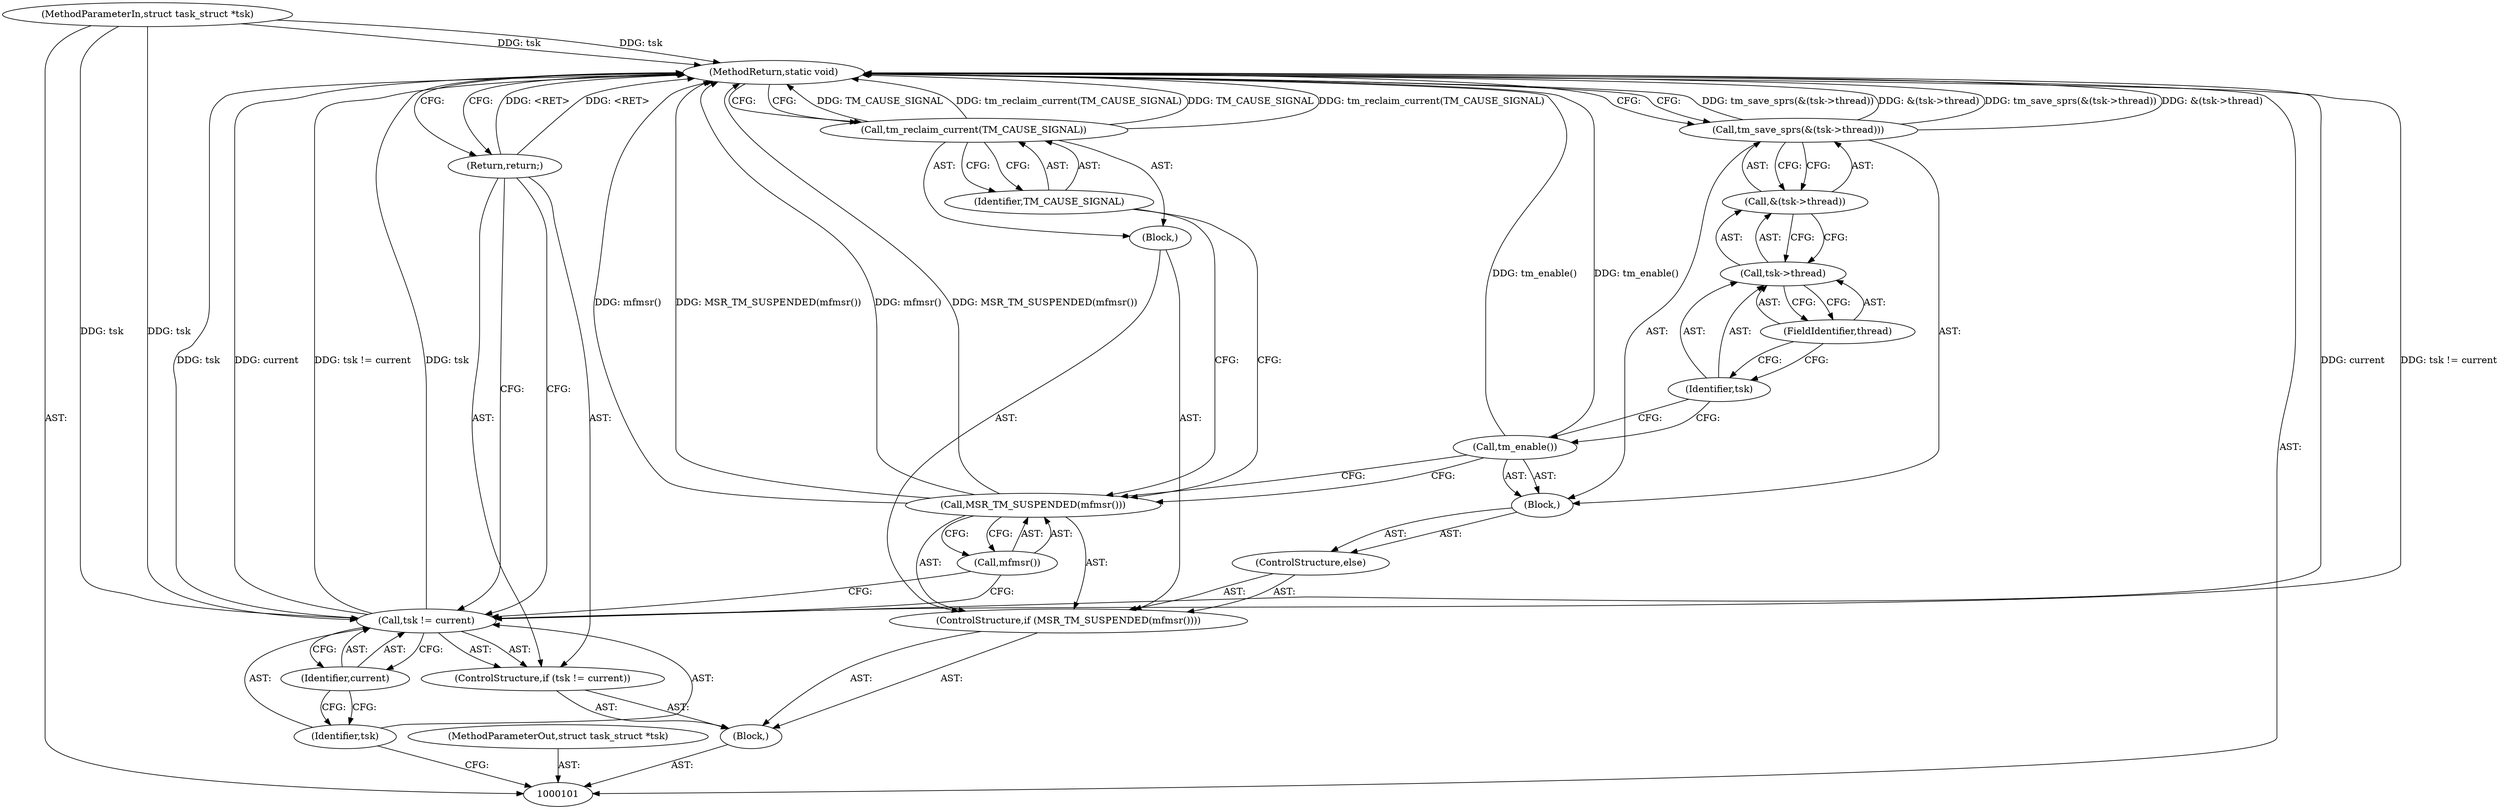 digraph "1_linux_c1fa0768a8713b135848f78fd43ffc208d8ded70" {
"1000123" [label="(MethodReturn,static void)"];
"1000102" [label="(MethodParameterIn,struct task_struct *tsk)"];
"1000161" [label="(MethodParameterOut,struct task_struct *tsk)"];
"1000104" [label="(ControlStructure,if (tsk != current))"];
"1000107" [label="(Identifier,current)"];
"1000105" [label="(Call,tsk != current)"];
"1000106" [label="(Identifier,tsk)"];
"1000108" [label="(Return,return;)"];
"1000109" [label="(ControlStructure,if (MSR_TM_SUSPENDED(mfmsr())))"];
"1000111" [label="(Call,mfmsr())"];
"1000112" [label="(Block,)"];
"1000110" [label="(Call,MSR_TM_SUSPENDED(mfmsr()))"];
"1000113" [label="(Call,tm_reclaim_current(TM_CAUSE_SIGNAL))"];
"1000114" [label="(Identifier,TM_CAUSE_SIGNAL)"];
"1000115" [label="(ControlStructure,else)"];
"1000116" [label="(Block,)"];
"1000117" [label="(Call,tm_enable())"];
"1000119" [label="(Call,&(tsk->thread))"];
"1000120" [label="(Call,tsk->thread)"];
"1000121" [label="(Identifier,tsk)"];
"1000118" [label="(Call,tm_save_sprs(&(tsk->thread)))"];
"1000122" [label="(FieldIdentifier,thread)"];
"1000103" [label="(Block,)"];
"1000123" -> "1000101"  [label="AST: "];
"1000123" -> "1000108"  [label="CFG: "];
"1000123" -> "1000113"  [label="CFG: "];
"1000123" -> "1000118"  [label="CFG: "];
"1000108" -> "1000123"  [label="DDG: <RET>"];
"1000117" -> "1000123"  [label="DDG: tm_enable()"];
"1000105" -> "1000123"  [label="DDG: current"];
"1000105" -> "1000123"  [label="DDG: tsk != current"];
"1000105" -> "1000123"  [label="DDG: tsk"];
"1000113" -> "1000123"  [label="DDG: TM_CAUSE_SIGNAL"];
"1000113" -> "1000123"  [label="DDG: tm_reclaim_current(TM_CAUSE_SIGNAL)"];
"1000118" -> "1000123"  [label="DDG: tm_save_sprs(&(tsk->thread))"];
"1000118" -> "1000123"  [label="DDG: &(tsk->thread)"];
"1000102" -> "1000123"  [label="DDG: tsk"];
"1000110" -> "1000123"  [label="DDG: mfmsr()"];
"1000110" -> "1000123"  [label="DDG: MSR_TM_SUSPENDED(mfmsr())"];
"1000102" -> "1000101"  [label="AST: "];
"1000102" -> "1000123"  [label="DDG: tsk"];
"1000102" -> "1000105"  [label="DDG: tsk"];
"1000161" -> "1000101"  [label="AST: "];
"1000104" -> "1000103"  [label="AST: "];
"1000105" -> "1000104"  [label="AST: "];
"1000108" -> "1000104"  [label="AST: "];
"1000107" -> "1000105"  [label="AST: "];
"1000107" -> "1000106"  [label="CFG: "];
"1000105" -> "1000107"  [label="CFG: "];
"1000105" -> "1000104"  [label="AST: "];
"1000105" -> "1000107"  [label="CFG: "];
"1000106" -> "1000105"  [label="AST: "];
"1000107" -> "1000105"  [label="AST: "];
"1000108" -> "1000105"  [label="CFG: "];
"1000111" -> "1000105"  [label="CFG: "];
"1000105" -> "1000123"  [label="DDG: current"];
"1000105" -> "1000123"  [label="DDG: tsk != current"];
"1000105" -> "1000123"  [label="DDG: tsk"];
"1000102" -> "1000105"  [label="DDG: tsk"];
"1000106" -> "1000105"  [label="AST: "];
"1000106" -> "1000101"  [label="CFG: "];
"1000107" -> "1000106"  [label="CFG: "];
"1000108" -> "1000104"  [label="AST: "];
"1000108" -> "1000105"  [label="CFG: "];
"1000123" -> "1000108"  [label="CFG: "];
"1000108" -> "1000123"  [label="DDG: <RET>"];
"1000109" -> "1000103"  [label="AST: "];
"1000110" -> "1000109"  [label="AST: "];
"1000112" -> "1000109"  [label="AST: "];
"1000115" -> "1000109"  [label="AST: "];
"1000111" -> "1000110"  [label="AST: "];
"1000111" -> "1000105"  [label="CFG: "];
"1000110" -> "1000111"  [label="CFG: "];
"1000112" -> "1000109"  [label="AST: "];
"1000113" -> "1000112"  [label="AST: "];
"1000110" -> "1000109"  [label="AST: "];
"1000110" -> "1000111"  [label="CFG: "];
"1000111" -> "1000110"  [label="AST: "];
"1000114" -> "1000110"  [label="CFG: "];
"1000117" -> "1000110"  [label="CFG: "];
"1000110" -> "1000123"  [label="DDG: mfmsr()"];
"1000110" -> "1000123"  [label="DDG: MSR_TM_SUSPENDED(mfmsr())"];
"1000113" -> "1000112"  [label="AST: "];
"1000113" -> "1000114"  [label="CFG: "];
"1000114" -> "1000113"  [label="AST: "];
"1000123" -> "1000113"  [label="CFG: "];
"1000113" -> "1000123"  [label="DDG: TM_CAUSE_SIGNAL"];
"1000113" -> "1000123"  [label="DDG: tm_reclaim_current(TM_CAUSE_SIGNAL)"];
"1000114" -> "1000113"  [label="AST: "];
"1000114" -> "1000110"  [label="CFG: "];
"1000113" -> "1000114"  [label="CFG: "];
"1000115" -> "1000109"  [label="AST: "];
"1000116" -> "1000115"  [label="AST: "];
"1000116" -> "1000115"  [label="AST: "];
"1000117" -> "1000116"  [label="AST: "];
"1000118" -> "1000116"  [label="AST: "];
"1000117" -> "1000116"  [label="AST: "];
"1000117" -> "1000110"  [label="CFG: "];
"1000121" -> "1000117"  [label="CFG: "];
"1000117" -> "1000123"  [label="DDG: tm_enable()"];
"1000119" -> "1000118"  [label="AST: "];
"1000119" -> "1000120"  [label="CFG: "];
"1000120" -> "1000119"  [label="AST: "];
"1000118" -> "1000119"  [label="CFG: "];
"1000120" -> "1000119"  [label="AST: "];
"1000120" -> "1000122"  [label="CFG: "];
"1000121" -> "1000120"  [label="AST: "];
"1000122" -> "1000120"  [label="AST: "];
"1000119" -> "1000120"  [label="CFG: "];
"1000121" -> "1000120"  [label="AST: "];
"1000121" -> "1000117"  [label="CFG: "];
"1000122" -> "1000121"  [label="CFG: "];
"1000118" -> "1000116"  [label="AST: "];
"1000118" -> "1000119"  [label="CFG: "];
"1000119" -> "1000118"  [label="AST: "];
"1000123" -> "1000118"  [label="CFG: "];
"1000118" -> "1000123"  [label="DDG: tm_save_sprs(&(tsk->thread))"];
"1000118" -> "1000123"  [label="DDG: &(tsk->thread)"];
"1000122" -> "1000120"  [label="AST: "];
"1000122" -> "1000121"  [label="CFG: "];
"1000120" -> "1000122"  [label="CFG: "];
"1000103" -> "1000101"  [label="AST: "];
"1000104" -> "1000103"  [label="AST: "];
"1000109" -> "1000103"  [label="AST: "];
}
